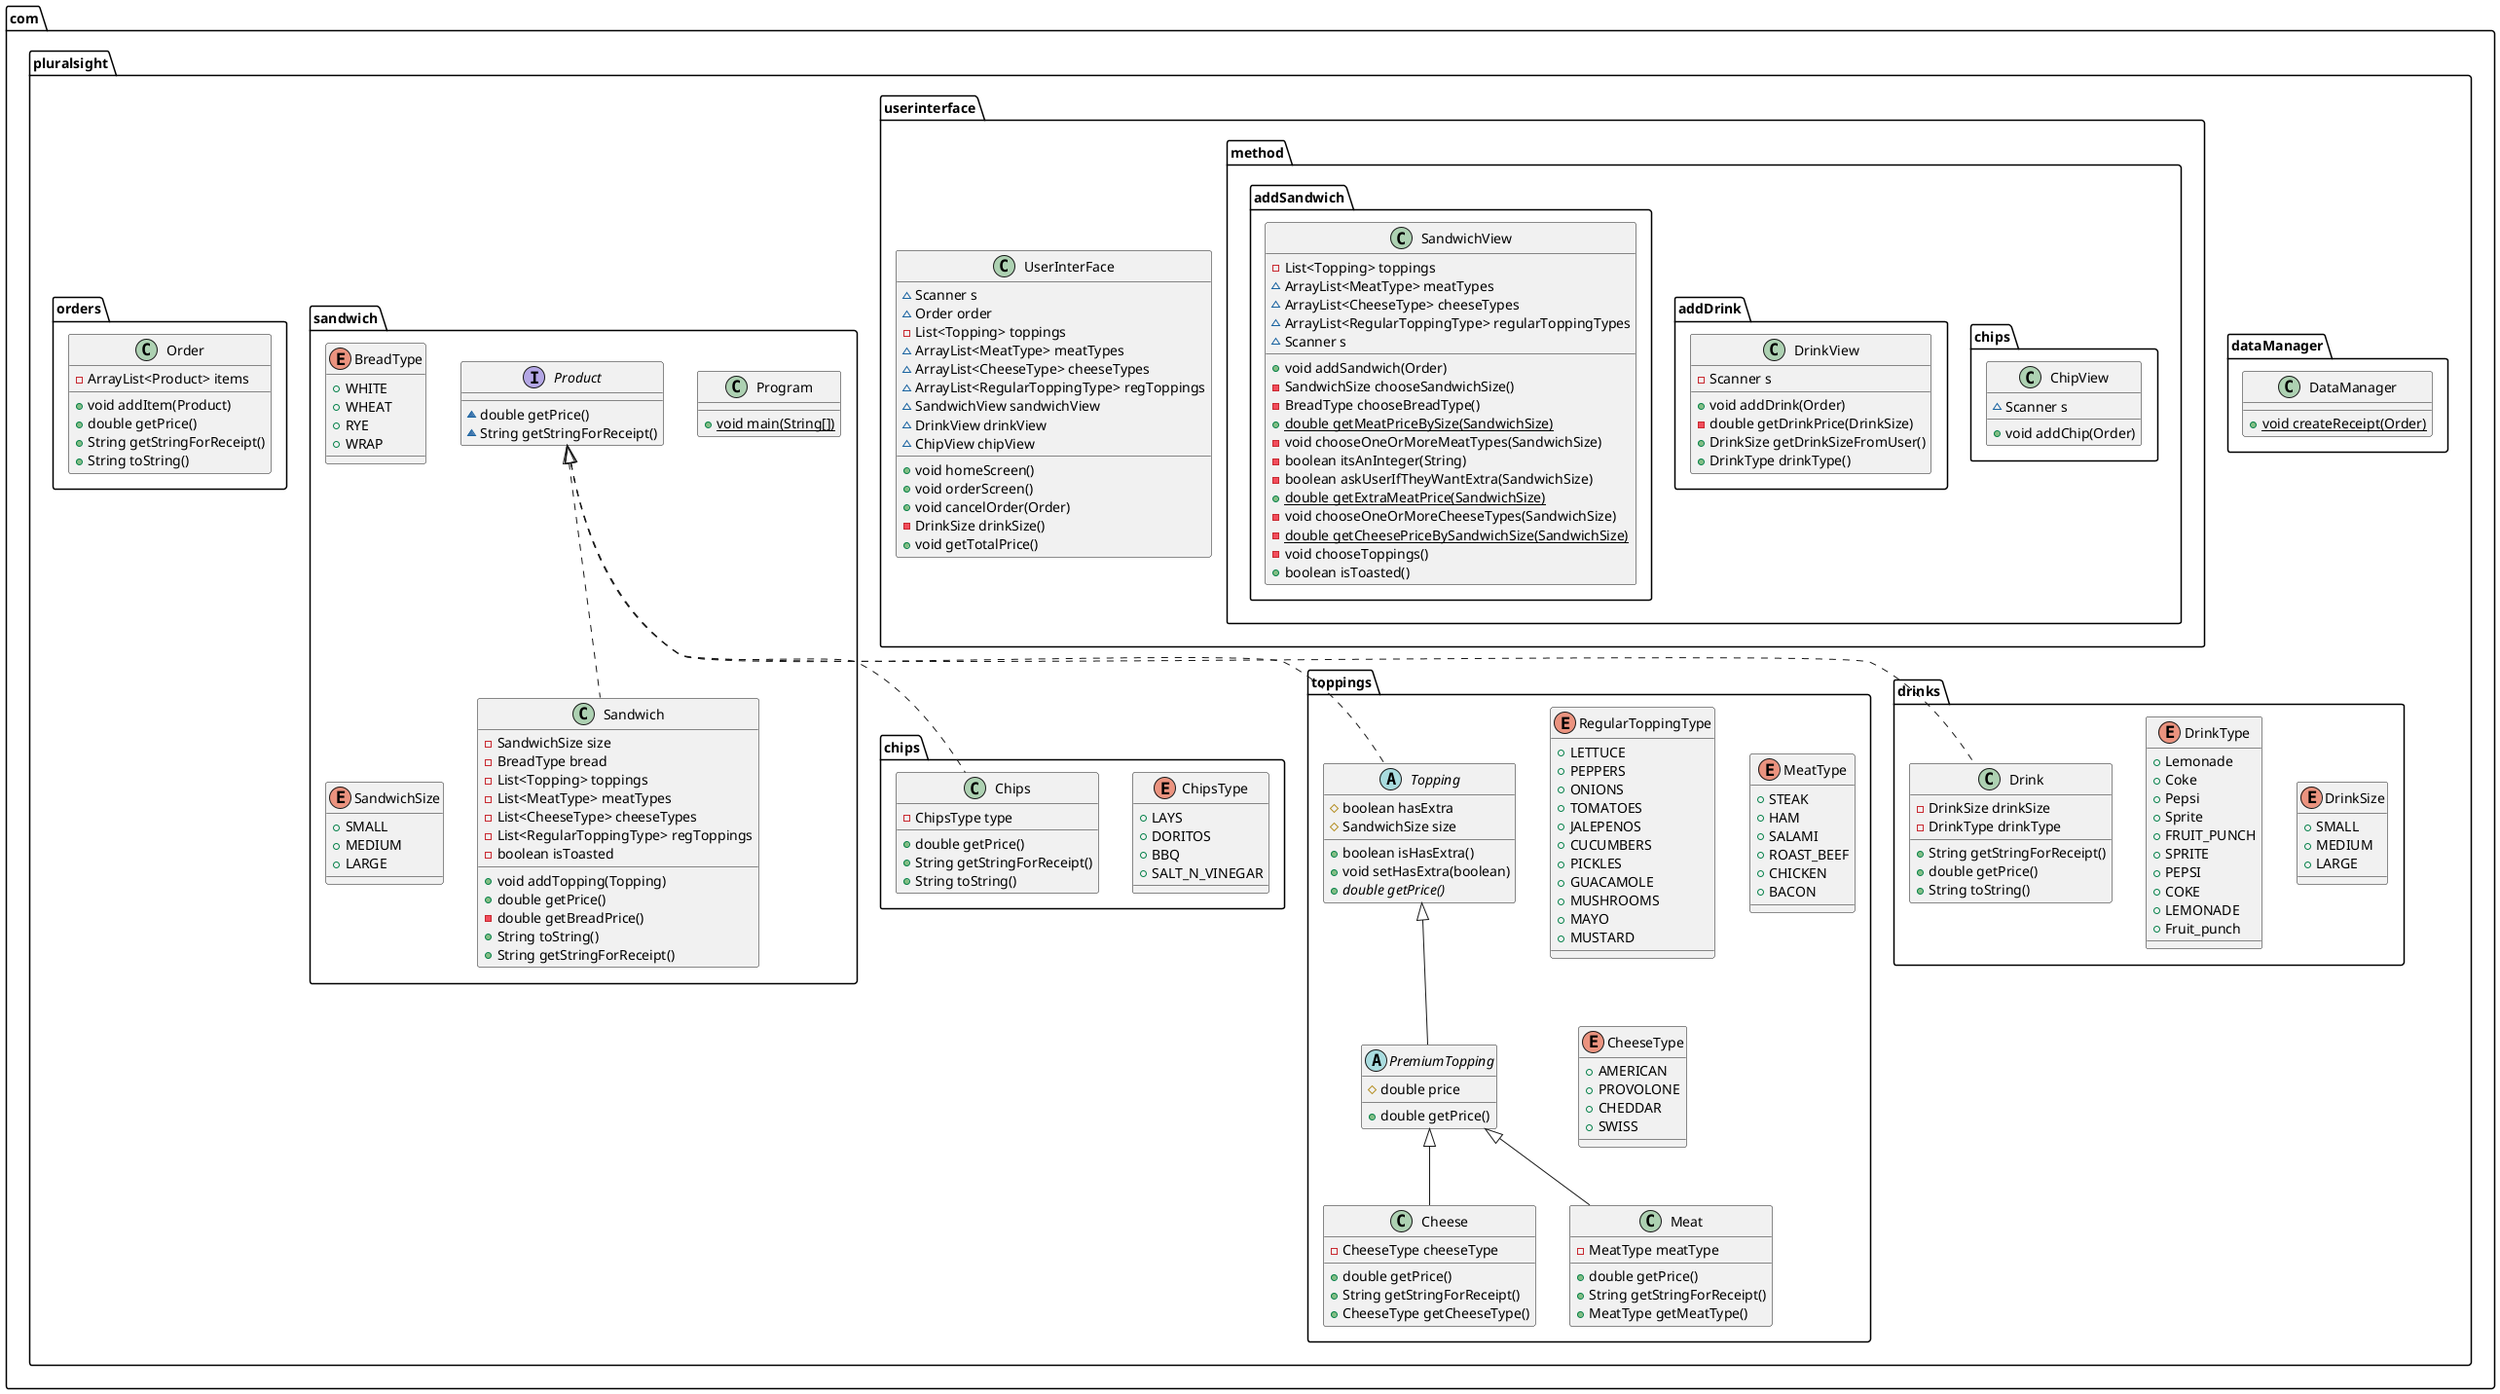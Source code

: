 @startuml
class com.pluralsight.dataManager.DataManager {
+ {static} void createReceipt(Order)
}

class com.pluralsight.userinterface.method.chips.ChipView {
~ Scanner s
+ void addChip(Order)
}


enum com.pluralsight.chips.ChipsType {
+  LAYS
+  DORITOS
+  BBQ
+  SALT_N_VINEGAR
}

class com.pluralsight.toppings.Cheese {
- CheeseType cheeseType
+ double getPrice()
+ String getStringForReceipt()
+ CheeseType getCheeseType()
}


enum com.pluralsight.toppings.RegularToppingType {
+  LETTUCE
+  PEPPERS
+  ONIONS
+  TOMATOES
+  JALEPENOS
+  CUCUMBERS
+  PICKLES
+  GUACAMOLE
+  MUSHROOMS
+  MAYO
+  MUSTARD
}

enum com.pluralsight.toppings.MeatType {
+  STEAK
+  HAM
+  SALAMI
+  ROAST_BEEF
+  CHICKEN
+  BACON
}

enum com.pluralsight.drinks.DrinkSize {
+  SMALL
+  MEDIUM
+  LARGE
}

class com.pluralsight.userinterface.UserInterFace {
~ Scanner s
~ Order order
- List<Topping> toppings
~ ArrayList<MeatType> meatTypes
~ ArrayList<CheeseType> cheeseTypes
~ ArrayList<RegularToppingType> regToppings
~ SandwichView sandwichView
~ DrinkView drinkView
~ ChipView chipView
+ void homeScreen()
+ void orderScreen()
+ void cancelOrder(Order)
- DrinkSize drinkSize()
+ void getTotalPrice()
}


abstract class com.pluralsight.toppings.Topping {
# boolean hasExtra
# SandwichSize size
+ boolean isHasExtra()
+ void setHasExtra(boolean)
+ {abstract}double getPrice()
}


class com.pluralsight.userinterface.method.addDrink.DrinkView {
- Scanner s
+ void addDrink(Order)
- double getDrinkPrice(DrinkSize)
+ DrinkSize getDrinkSizeFromUser()
+ DrinkType drinkType()
}


enum com.pluralsight.sandwich.BreadType {
+  WHITE
+  WHEAT
+  RYE
+  WRAP
}

abstract class com.pluralsight.toppings.PremiumTopping {
# double price
+ double getPrice()
}


class com.pluralsight.userinterface.method.addSandwich.SandwichView {
- List<Topping> toppings
~ ArrayList<MeatType> meatTypes
~ ArrayList<CheeseType> cheeseTypes
~ ArrayList<RegularToppingType> regularToppingTypes
~ Scanner s
+ void addSandwich(Order)
- SandwichSize chooseSandwichSize()
- BreadType chooseBreadType()
+ {static} double getMeatPriceBySize(SandwichSize)
- void chooseOneOrMoreMeatTypes(SandwichSize)
- boolean itsAnInteger(String)
- boolean askUserIfTheyWantExtra(SandwichSize)
+ {static} double getExtraMeatPrice(SandwichSize)
- void chooseOneOrMoreCheeseTypes(SandwichSize)
- {static} double getCheesePriceBySandwichSize(SandwichSize)
- void chooseToppings()
+ boolean isToasted()
}


class com.pluralsight.sandwich.Program {
+ {static} void main(String[])
}

interface com.pluralsight.sandwich.Product {
~ double getPrice()
~ String getStringForReceipt()
}

class com.pluralsight.toppings.Meat {
- MeatType meatType
+ double getPrice()
+ String getStringForReceipt()
+ MeatType getMeatType()
}


class com.pluralsight.orders.Order {
- ArrayList<Product> items
+ void addItem(Product)
+ double getPrice()
+ String getStringForReceipt()
+ String toString()
}


enum com.pluralsight.drinks.DrinkType {
+  Lemonade
+  Coke
+  Pepsi
+  Sprite
+  FRUIT_PUNCH
+  SPRITE
+  PEPSI
+  COKE
+  LEMONADE
+  Fruit_punch
}

enum com.pluralsight.sandwich.SandwichSize {
+  SMALL
+  MEDIUM
+  LARGE
}

class com.pluralsight.chips.Chips {
- ChipsType type
+ double getPrice()
+ String getStringForReceipt()
+ String toString()
}


enum com.pluralsight.toppings.CheeseType {
+  AMERICAN
+  PROVOLONE
+  CHEDDAR
+  SWISS
}

class com.pluralsight.sandwich.Sandwich {
- SandwichSize size
- BreadType bread
- List<Topping> toppings
- List<MeatType> meatTypes
- List<CheeseType> cheeseTypes
- List<RegularToppingType> regToppings
- boolean isToasted
+ void addTopping(Topping)
+ double getPrice()
- double getBreadPrice()
+ String toString()
+ String getStringForReceipt()
}


class com.pluralsight.drinks.Drink {
- DrinkSize drinkSize
- DrinkType drinkType
+ String getStringForReceipt()
+ double getPrice()
+ String toString()
}




com.pluralsight.toppings.PremiumTopping <|-- com.pluralsight.toppings.Cheese
com.pluralsight.sandwich.Product <|.. com.pluralsight.toppings.Topping
com.pluralsight.toppings.Topping <|-- com.pluralsight.toppings.PremiumTopping
com.pluralsight.toppings.PremiumTopping <|-- com.pluralsight.toppings.Meat
com.pluralsight.sandwich.Product <|.. com.pluralsight.chips.Chips
com.pluralsight.sandwich.Product <|.. com.pluralsight.sandwich.Sandwich
com.pluralsight.sandwich.Product <|.. com.pluralsight.drinks.Drink
@enduml